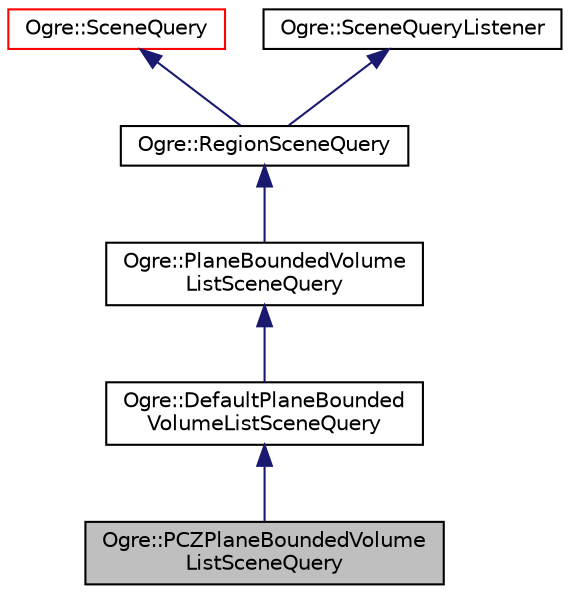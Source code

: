 digraph "Ogre::PCZPlaneBoundedVolumeListSceneQuery"
{
  bgcolor="transparent";
  edge [fontname="Helvetica",fontsize="10",labelfontname="Helvetica",labelfontsize="10"];
  node [fontname="Helvetica",fontsize="10",shape=record];
  Node0 [label="Ogre::PCZPlaneBoundedVolume\lListSceneQuery",height=0.2,width=0.4,color="black", fillcolor="grey75", style="filled", fontcolor="black"];
  Node1 -> Node0 [dir="back",color="midnightblue",fontsize="10",style="solid",fontname="Helvetica"];
  Node1 [label="Ogre::DefaultPlaneBounded\lVolumeListSceneQuery",height=0.2,width=0.4,color="black",URL="$class_ogre_1_1_default_plane_bounded_volume_list_scene_query.html",tooltip="Default implementation of PlaneBoundedVolumeListSceneQuery. "];
  Node2 -> Node1 [dir="back",color="midnightblue",fontsize="10",style="solid",fontname="Helvetica"];
  Node2 [label="Ogre::PlaneBoundedVolume\lListSceneQuery",height=0.2,width=0.4,color="black",URL="$class_ogre_1_1_plane_bounded_volume_list_scene_query.html",tooltip="Specialises the SceneQuery class for querying within a plane-bounded volume. "];
  Node3 -> Node2 [dir="back",color="midnightblue",fontsize="10",style="solid",fontname="Helvetica"];
  Node3 [label="Ogre::RegionSceneQuery",height=0.2,width=0.4,color="black",URL="$class_ogre_1_1_region_scene_query.html",tooltip="Abstract class defining a query which returns single results from a region. "];
  Node4 -> Node3 [dir="back",color="midnightblue",fontsize="10",style="solid",fontname="Helvetica"];
  Node4 [label="Ogre::SceneQuery",height=0.2,width=0.4,color="red",URL="$class_ogre_1_1_scene_query.html",tooltip="A class for performing queries on a scene. "];
  Node6 -> Node3 [dir="back",color="midnightblue",fontsize="10",style="solid",fontname="Helvetica"];
  Node6 [label="Ogre::SceneQueryListener",height=0.2,width=0.4,color="black",URL="$class_ogre_1_1_scene_query_listener.html",tooltip="This optional class allows you to receive per-result callbacks from SceneQuery executions instead of ..."];
}
